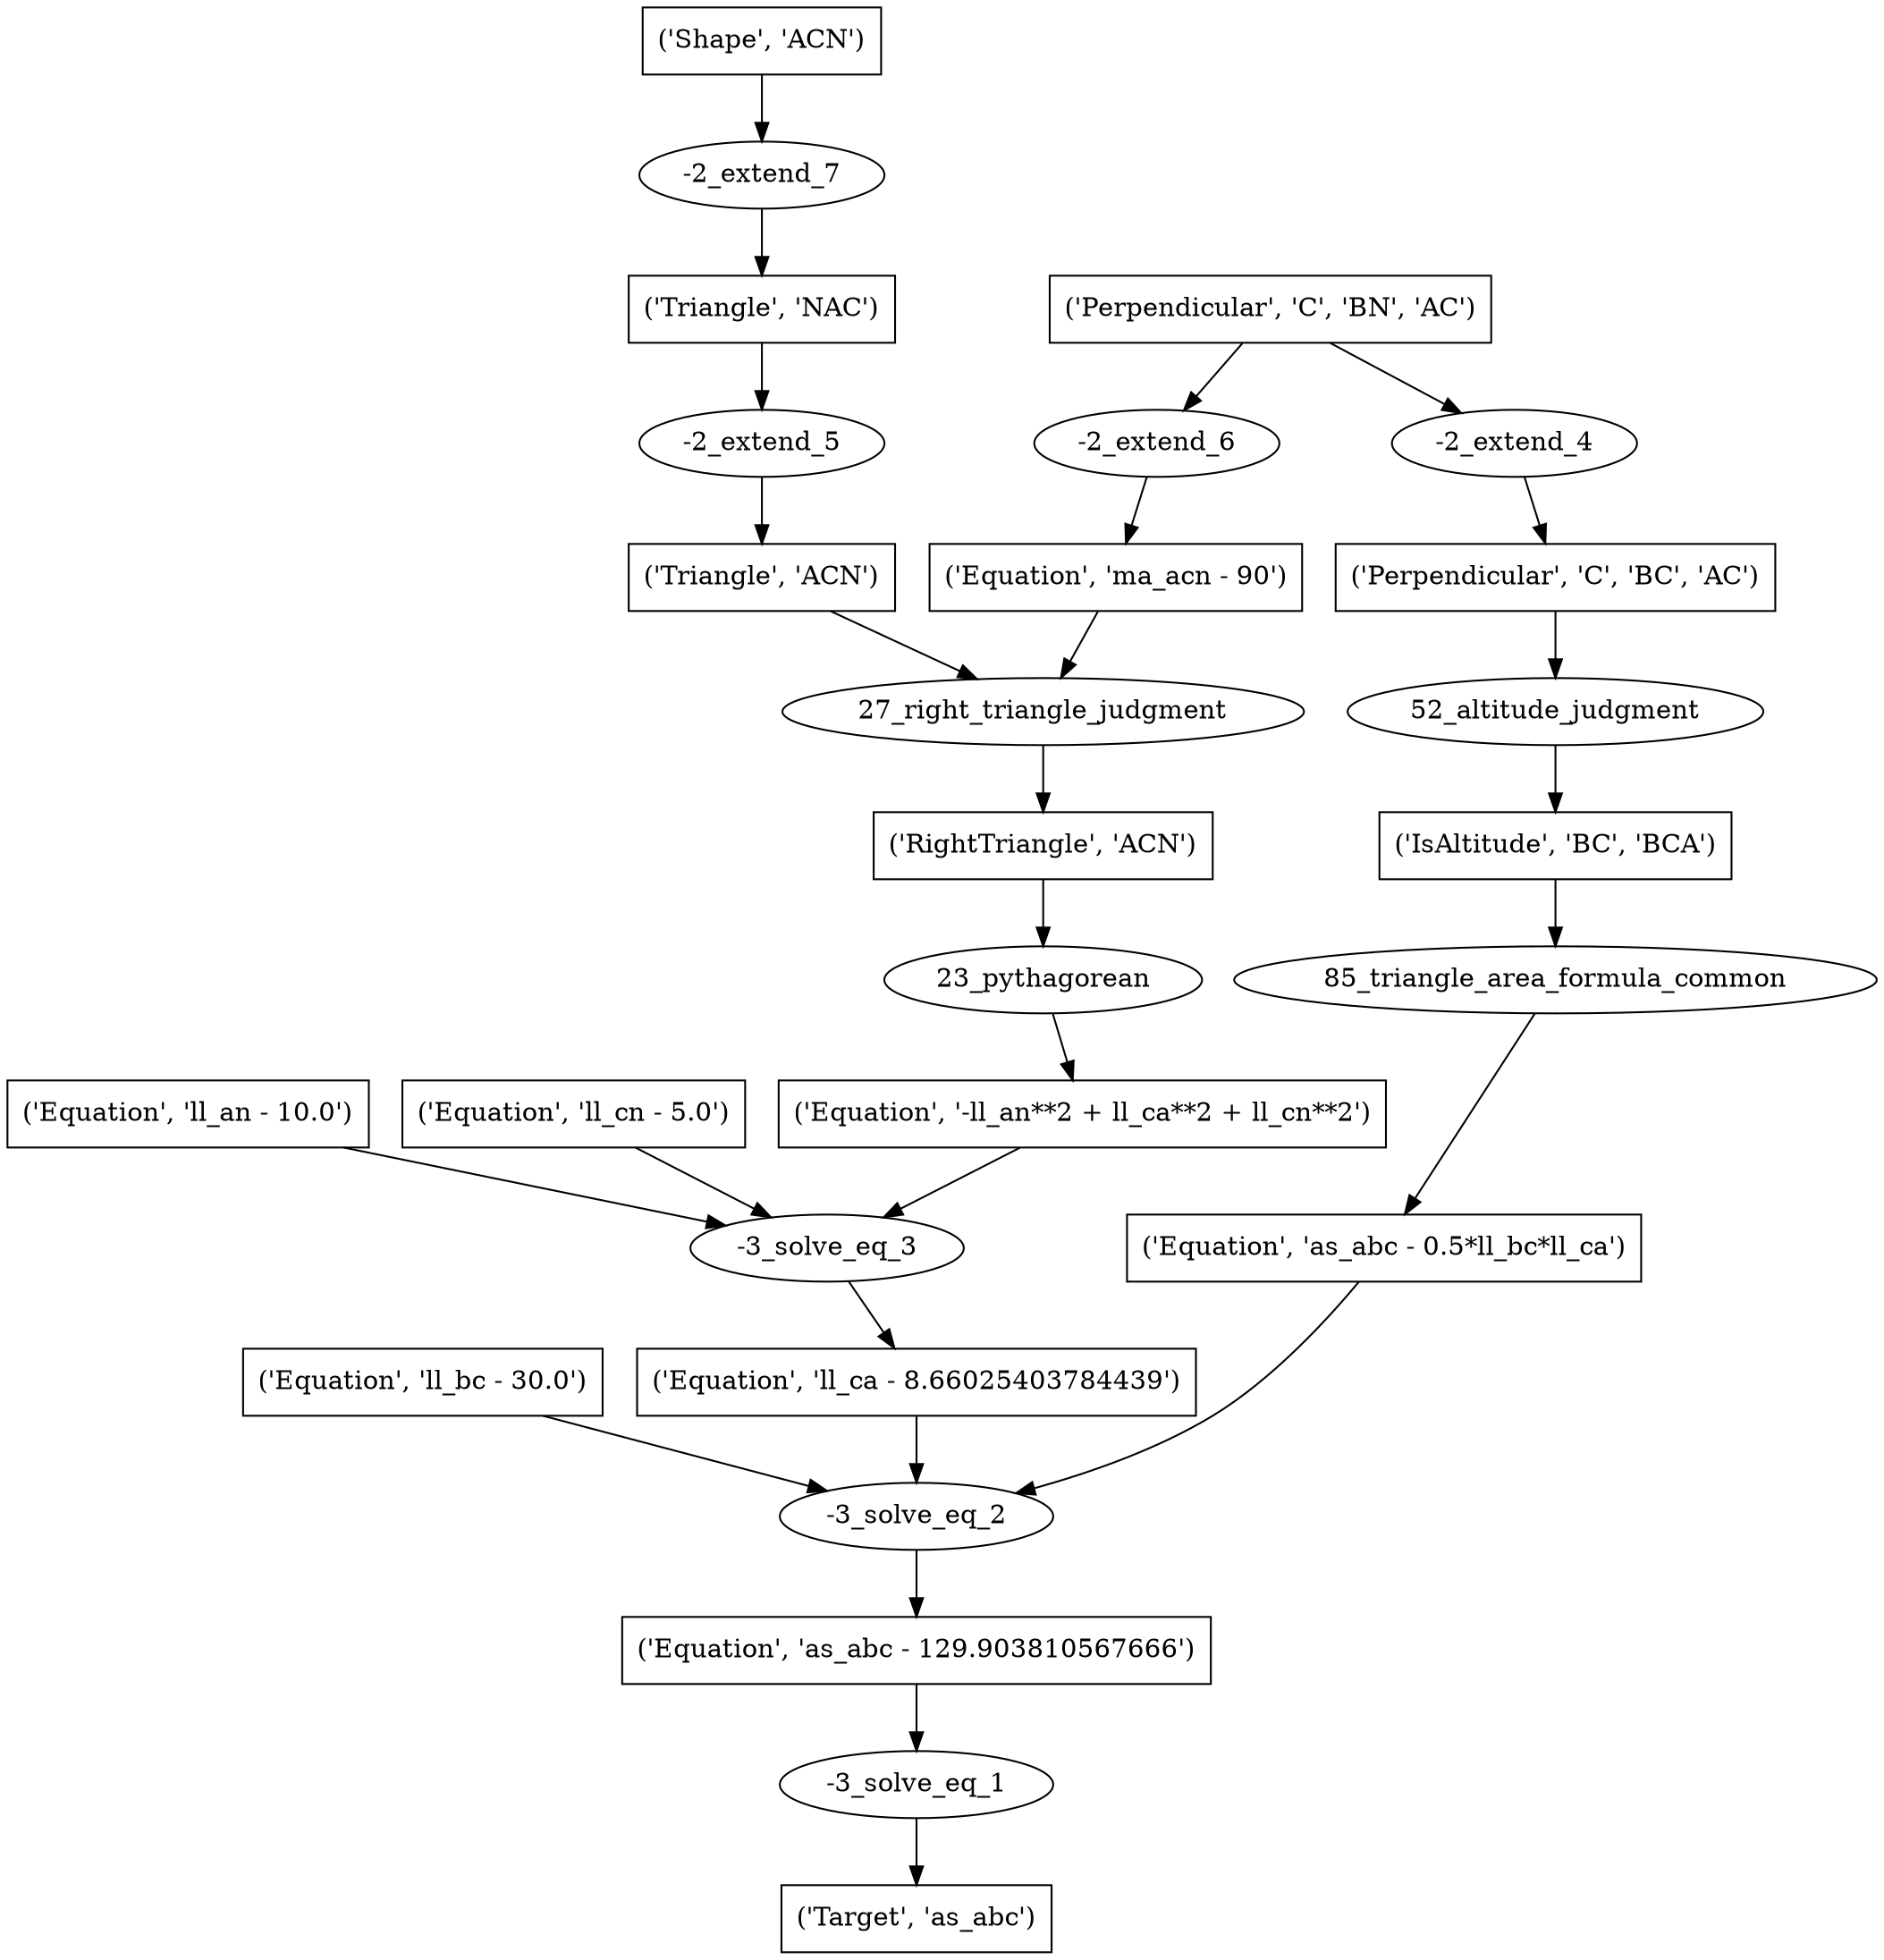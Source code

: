 digraph 29 {
	0 [label="('Target', 'as_abc')" shape=box]
	1 [label="-3_solve_eq_1"]
	1 -> 0
	2 [label="('Equation', 'as_abc - 129.903810567666')" shape=box]
	2 -> 1
	3 [label="-3_solve_eq_2"]
	3 -> 2
	4 [label="('Equation', 'll_bc - 30.0')" shape=box]
	4 -> 3
	5 [label="('Equation', 'll_ca - 8.66025403784439')" shape=box]
	5 -> 3
	6 [label="('Equation', 'as_abc - 0.5*ll_bc*ll_ca')" shape=box]
	6 -> 3
	7 [label="-3_solve_eq_3"]
	7 -> 5
	8 [label="('Equation', 'll_an - 10.0')" shape=box]
	8 -> 7
	9 [label="('Equation', 'll_cn - 5.0')" shape=box]
	9 -> 7
	10 [label="('Equation', '-ll_an**2 + ll_ca**2 + ll_cn**2')" shape=box]
	10 -> 7
	11 [label="85_triangle_area_formula_common"]
	11 -> 6
	12 [label="('IsAltitude', 'BC', 'BCA')" shape=box]
	12 -> 11
	13 [label="23_pythagorean"]
	13 -> 10
	14 [label="('RightTriangle', 'ACN')" shape=box]
	14 -> 13
	15 [label="52_altitude_judgment"]
	15 -> 12
	16 [label="('Perpendicular', 'C', 'BC', 'AC')" shape=box]
	16 -> 15
	17 [label="27_right_triangle_judgment"]
	17 -> 14
	18 [label="('Triangle', 'ACN')" shape=box]
	18 -> 17
	19 [label="('Equation', 'ma_acn - 90')" shape=box]
	19 -> 17
	20 [label="-2_extend_4"]
	20 -> 16
	21 [label="('Perpendicular', 'C', 'BN', 'AC')" shape=box]
	21 -> 20
	22 [label="-2_extend_5"]
	22 -> 18
	23 [label="('Triangle', 'NAC')" shape=box]
	23 -> 22
	24 [label="-2_extend_6"]
	24 -> 19
	21 -> 24
	25 [label="-2_extend_7"]
	25 -> 23
	26 [label="('Shape', 'ACN')" shape=box]
	26 -> 25
}
